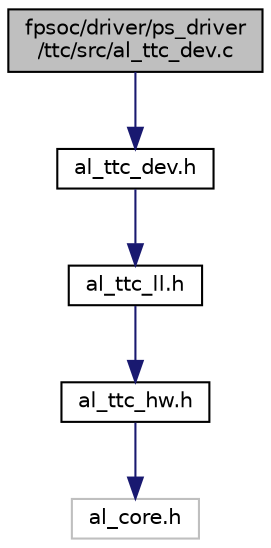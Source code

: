 digraph "fpsoc/driver/ps_driver/ttc/src/al_ttc_dev.c"
{
  edge [fontname="Helvetica",fontsize="10",labelfontname="Helvetica",labelfontsize="10"];
  node [fontname="Helvetica",fontsize="10",shape=record];
  Node0 [label="fpsoc/driver/ps_driver\l/ttc/src/al_ttc_dev.c",height=0.2,width=0.4,color="black", fillcolor="grey75", style="filled", fontcolor="black"];
  Node0 -> Node1 [color="midnightblue",fontsize="10",style="solid",fontname="Helvetica"];
  Node1 [label="al_ttc_dev.h",height=0.2,width=0.4,color="black", fillcolor="white", style="filled",URL="$al__ttc__dev_8h.html"];
  Node1 -> Node2 [color="midnightblue",fontsize="10",style="solid",fontname="Helvetica"];
  Node2 [label="al_ttc_ll.h",height=0.2,width=0.4,color="black", fillcolor="white", style="filled",URL="$al__ttc__ll_8h.html"];
  Node2 -> Node3 [color="midnightblue",fontsize="10",style="solid",fontname="Helvetica"];
  Node3 [label="al_ttc_hw.h",height=0.2,width=0.4,color="black", fillcolor="white", style="filled",URL="$al__ttc__hw_8h.html"];
  Node3 -> Node4 [color="midnightblue",fontsize="10",style="solid",fontname="Helvetica"];
  Node4 [label="al_core.h",height=0.2,width=0.4,color="grey75", fillcolor="white", style="filled"];
}
